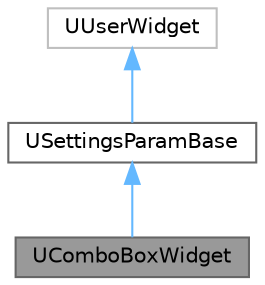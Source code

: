 digraph "UComboBoxWidget"
{
 // LATEX_PDF_SIZE
  bgcolor="transparent";
  edge [fontname=Helvetica,fontsize=10,labelfontname=Helvetica,labelfontsize=10];
  node [fontname=Helvetica,fontsize=10,shape=box,height=0.2,width=0.4];
  Node1 [label="UComboBoxWidget",height=0.2,width=0.4,color="gray40", fillcolor="grey60", style="filled", fontcolor="black",tooltip="Combo box setting param widget."];
  Node2 -> Node1 [dir="back",color="steelblue1",style="solid"];
  Node2 [label="USettingsParamBase",height=0.2,width=0.4,color="gray40", fillcolor="white", style="filled",URL="$class_u_settings_param_base.html",tooltip="Settings base for params inside a game settings."];
  Node3 -> Node2 [dir="back",color="steelblue1",style="solid"];
  Node3 [label="UUserWidget",height=0.2,width=0.4,color="grey75", fillcolor="white", style="filled",tooltip=" "];
}
